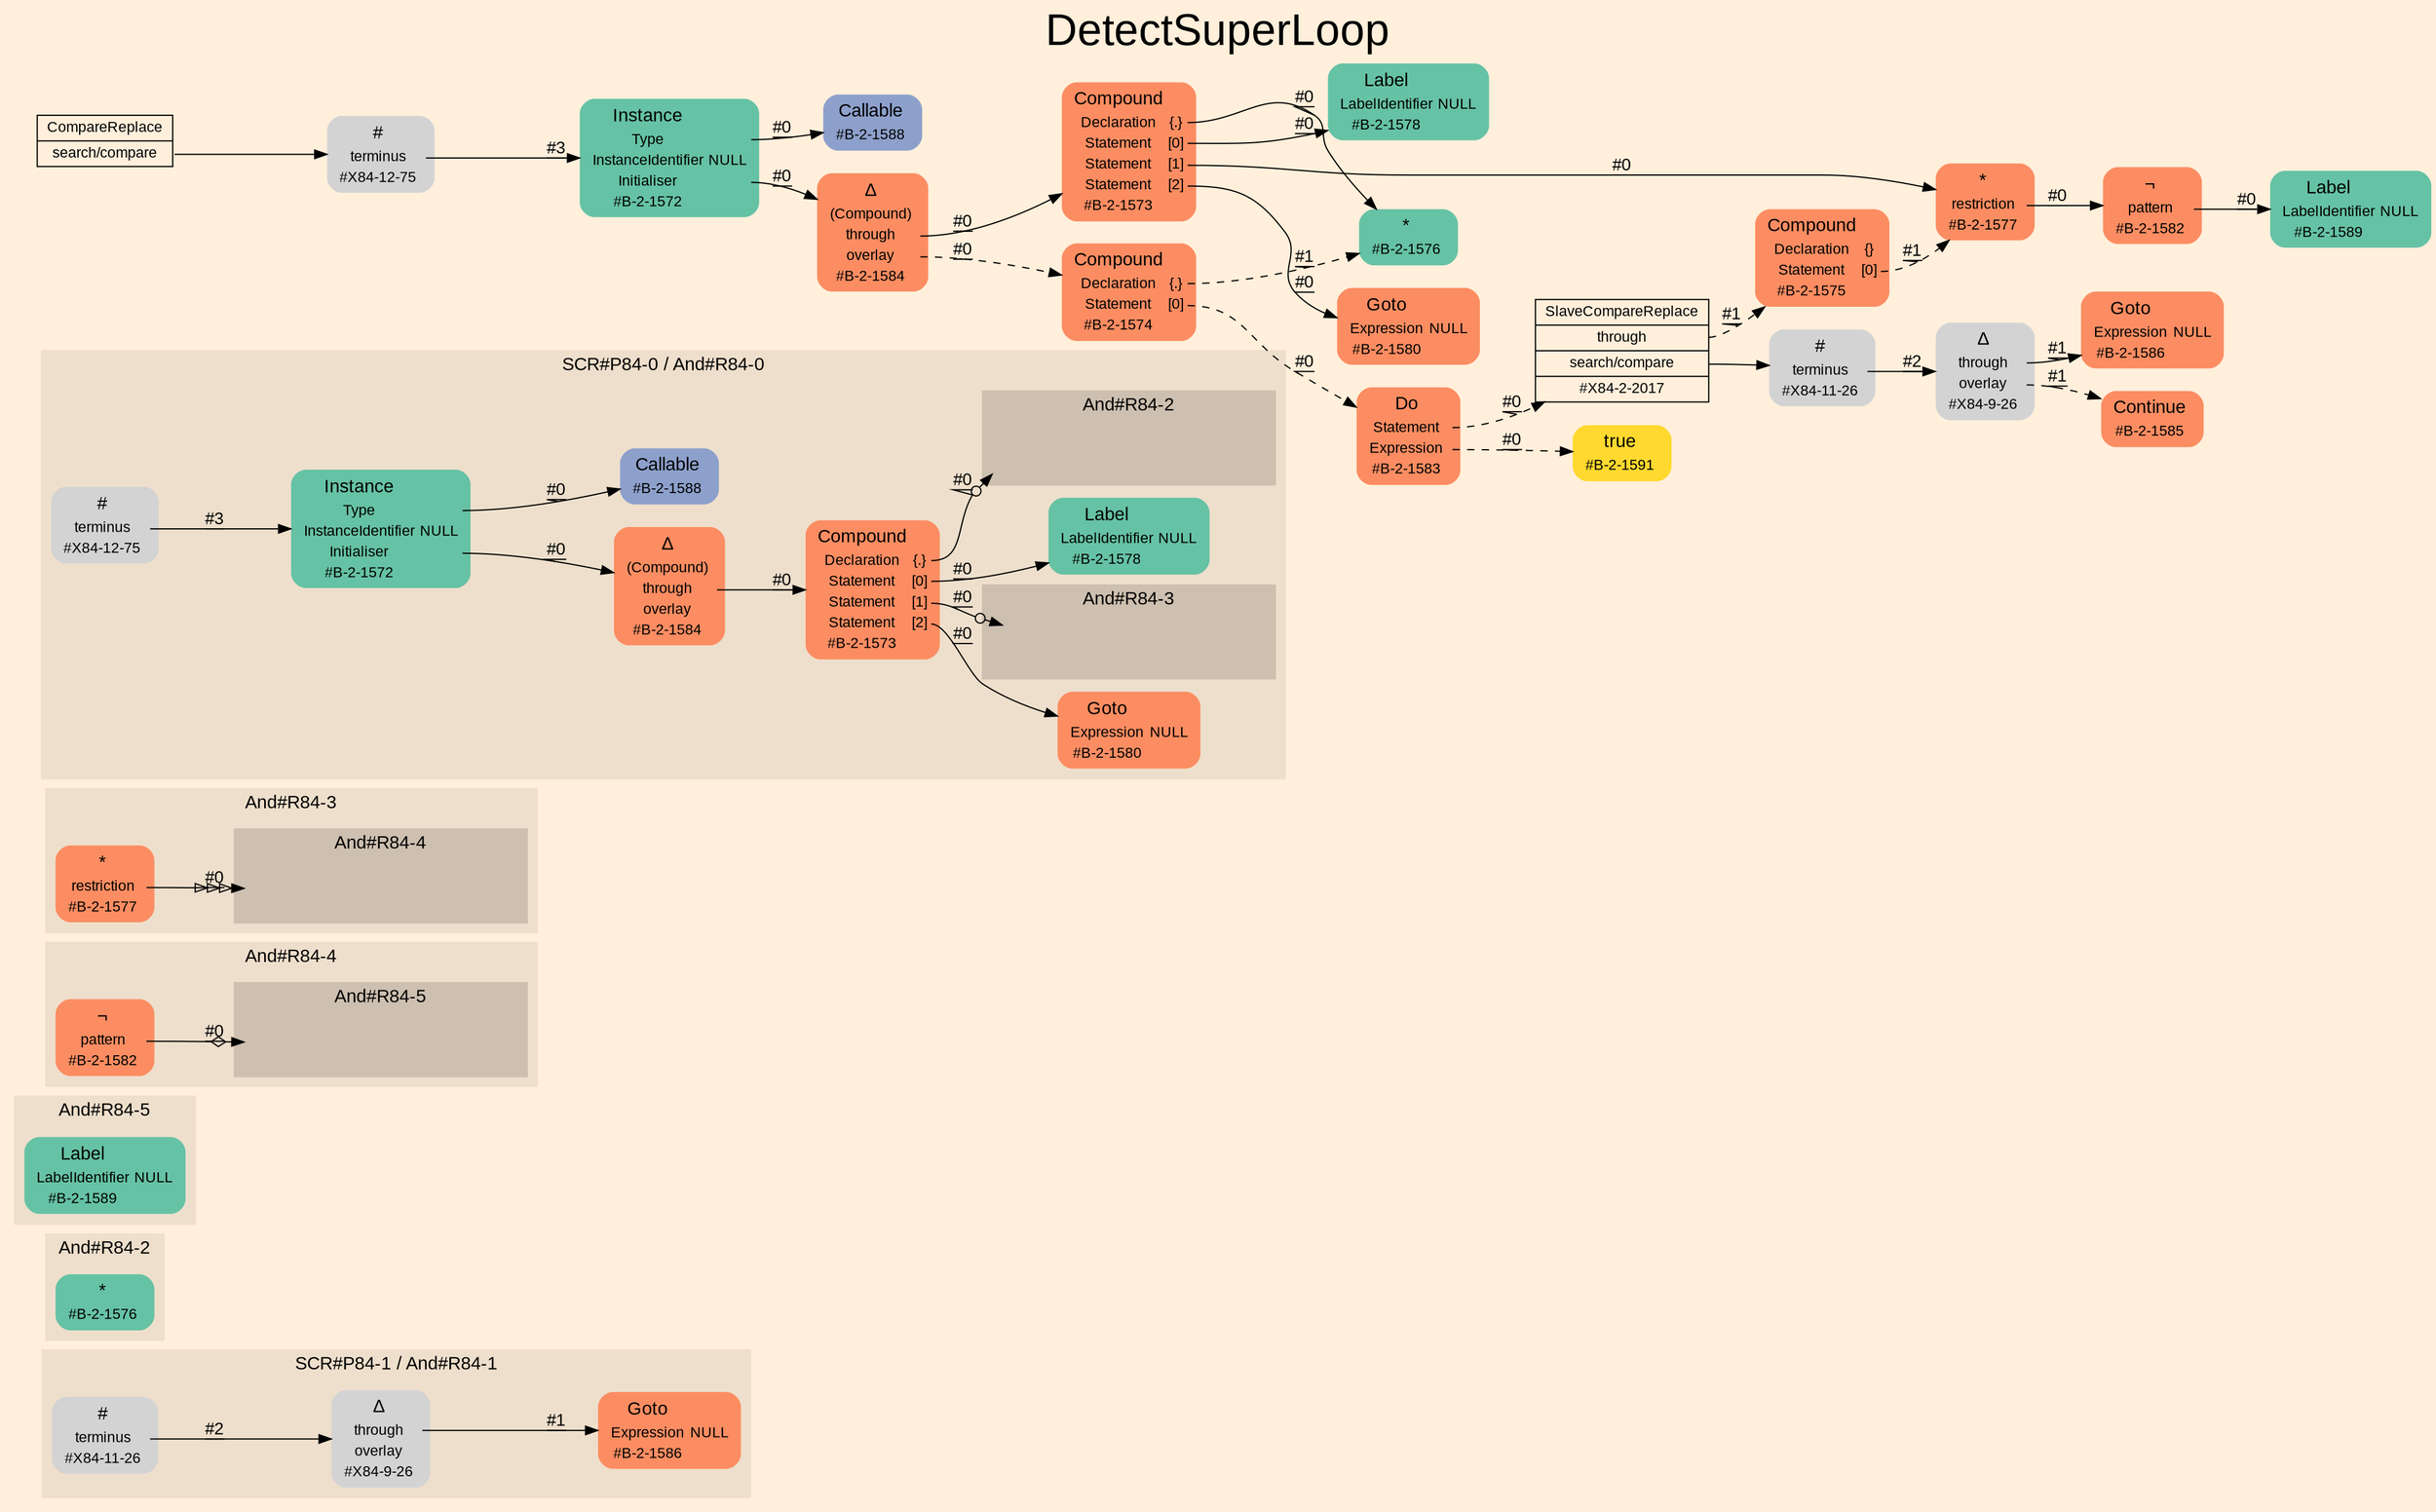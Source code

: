 digraph "DetectSuperLoop" {
label = "DetectSuperLoop"
labelloc = t
fontsize = "36"
graph [
    rankdir = "LR"
    ranksep = 0.3
    bgcolor = antiquewhite1
    color = black
    fontcolor = black
    fontname = "Arial"
];
node [
    fontname = "Arial"
];
edge [
    fontname = "Arial"
];

// -------------------- figure And#R84-1 --------------------
// -------- region And#R84-1 ----------
subgraph "clusterAnd#R84-1" {
    label = "SCR#P84-1 / And#R84-1"
    style = "filled"
    color = antiquewhite2
    fontsize = "15"
    "And#R84-1/#X84-11-26" [
        // -------- block And#R84-1/#X84-11-26 ----------
        shape = "plaintext"
        label = <<TABLE BORDER="0" CELLBORDER="0" CELLSPACING="0">
         <TR><TD><FONT POINT-SIZE="15.0">#</FONT></TD><TD></TD></TR>
         <TR><TD>terminus</TD><TD PORT="port0"></TD></TR>
         <TR><TD>#X84-11-26</TD><TD PORT="port1"></TD></TR>
        </TABLE>>
        style = "rounded,filled"
        fontsize = "12"
    ];
    
    "And#R84-1/#X84-9-26" [
        // -------- block And#R84-1/#X84-9-26 ----------
        shape = "plaintext"
        label = <<TABLE BORDER="0" CELLBORDER="0" CELLSPACING="0">
         <TR><TD><FONT POINT-SIZE="15.0">Δ</FONT></TD><TD></TD></TR>
         <TR><TD>through</TD><TD PORT="port0"></TD></TR>
         <TR><TD>overlay</TD><TD PORT="port1"></TD></TR>
         <TR><TD>#X84-9-26</TD><TD PORT="port2"></TD></TR>
        </TABLE>>
        style = "rounded,filled"
        fontsize = "12"
    ];
    
    "And#R84-1/#B-2-1586" [
        // -------- block And#R84-1/#B-2-1586 ----------
        shape = "plaintext"
        fillcolor = "/set28/2"
        label = <<TABLE BORDER="0" CELLBORDER="0" CELLSPACING="0">
         <TR><TD><FONT POINT-SIZE="15.0">Goto</FONT></TD><TD></TD></TR>
         <TR><TD>Expression</TD><TD PORT="port0">NULL</TD></TR>
         <TR><TD>#B-2-1586</TD><TD PORT="port1"></TD></TR>
        </TABLE>>
        style = "rounded,filled"
        fontsize = "12"
    ];
    
}

"And#R84-1/#X84-11-26":port0 -> "And#R84-1/#X84-9-26" [
    label = "#2"
    decorate = true
    color = black
    fontcolor = black
];

"And#R84-1/#X84-9-26":port0 -> "And#R84-1/#B-2-1586" [
    label = "#1"
    decorate = true
    color = black
    fontcolor = black
];


// -------------------- figure And#R84-2 --------------------
// -------- region And#R84-2 ----------
subgraph "clusterAnd#R84-2" {
    label = "And#R84-2"
    style = "filled"
    color = antiquewhite2
    fontsize = "15"
    "And#R84-2/#B-2-1576" [
        // -------- block And#R84-2/#B-2-1576 ----------
        shape = "plaintext"
        fillcolor = "/set28/1"
        label = <<TABLE BORDER="0" CELLBORDER="0" CELLSPACING="0">
         <TR><TD><FONT POINT-SIZE="15.0">*</FONT></TD><TD></TD></TR>
         <TR><TD>#B-2-1576</TD><TD PORT="port0"></TD></TR>
        </TABLE>>
        style = "rounded,filled"
        fontsize = "12"
    ];
    
}


// -------------------- figure And#R84-5 --------------------
// -------- region And#R84-5 ----------
subgraph "clusterAnd#R84-5" {
    label = "And#R84-5"
    style = "filled"
    color = antiquewhite2
    fontsize = "15"
    "And#R84-5/#B-2-1589" [
        // -------- block And#R84-5/#B-2-1589 ----------
        shape = "plaintext"
        fillcolor = "/set28/1"
        label = <<TABLE BORDER="0" CELLBORDER="0" CELLSPACING="0">
         <TR><TD><FONT POINT-SIZE="15.0">Label</FONT></TD><TD></TD></TR>
         <TR><TD>LabelIdentifier</TD><TD PORT="port0">NULL</TD></TR>
         <TR><TD>#B-2-1589</TD><TD PORT="port1"></TD></TR>
        </TABLE>>
        style = "rounded,filled"
        fontsize = "12"
    ];
    
}


// -------------------- figure And#R84-4 --------------------
// -------- region And#R84-4 ----------
subgraph "clusterAnd#R84-4" {
    label = "And#R84-4"
    style = "filled"
    color = antiquewhite2
    fontsize = "15"
    "And#R84-4/#B-2-1582" [
        // -------- block And#R84-4/#B-2-1582 ----------
        shape = "plaintext"
        fillcolor = "/set28/2"
        label = <<TABLE BORDER="0" CELLBORDER="0" CELLSPACING="0">
         <TR><TD><FONT POINT-SIZE="15.0">¬</FONT></TD><TD></TD></TR>
         <TR><TD>pattern</TD><TD PORT="port0"></TD></TR>
         <TR><TD>#B-2-1582</TD><TD PORT="port1"></TD></TR>
        </TABLE>>
        style = "rounded,filled"
        fontsize = "12"
    ];
    
    // -------- region And#R84-4/And#R84-5 ----------
    subgraph "clusterAnd#R84-4/And#R84-5" {
        label = "And#R84-5"
        style = "filled"
        color = antiquewhite3
        fontsize = "15"
        "And#R84-4/And#R84-5/#B-2-1589" [
            // -------- block And#R84-4/And#R84-5/#B-2-1589 ----------
            shape = none
            fillcolor = "/set28/1"
            style = "invisible"
        ];
        
    }
    
}

"And#R84-4/#B-2-1582":port0 -> "And#R84-4/And#R84-5/#B-2-1589" [
    arrowhead="normalnoneodiamond"
    label = "#0"
    decorate = true
    color = black
    fontcolor = black
];


// -------------------- figure And#R84-3 --------------------
// -------- region And#R84-3 ----------
subgraph "clusterAnd#R84-3" {
    label = "And#R84-3"
    style = "filled"
    color = antiquewhite2
    fontsize = "15"
    "And#R84-3/#B-2-1577" [
        // -------- block And#R84-3/#B-2-1577 ----------
        shape = "plaintext"
        fillcolor = "/set28/2"
        label = <<TABLE BORDER="0" CELLBORDER="0" CELLSPACING="0">
         <TR><TD><FONT POINT-SIZE="15.0">*</FONT></TD><TD></TD></TR>
         <TR><TD>restriction</TD><TD PORT="port0"></TD></TR>
         <TR><TD>#B-2-1577</TD><TD PORT="port1"></TD></TR>
        </TABLE>>
        style = "rounded,filled"
        fontsize = "12"
    ];
    
    // -------- region And#R84-3/And#R84-4 ----------
    subgraph "clusterAnd#R84-3/And#R84-4" {
        label = "And#R84-4"
        style = "filled"
        color = antiquewhite3
        fontsize = "15"
        "And#R84-3/And#R84-4/#B-2-1582" [
            // -------- block And#R84-3/And#R84-4/#B-2-1582 ----------
            shape = none
            fillcolor = "/set28/2"
            style = "invisible"
        ];
        
    }
    
}

"And#R84-3/#B-2-1577":port0 -> "And#R84-3/And#R84-4/#B-2-1582" [
    arrowhead="normalonormalonormalonormal"
    label = "#0"
    decorate = true
    color = black
    fontcolor = black
];


// -------------------- figure And#R84-0 --------------------
// -------- region And#R84-0 ----------
subgraph "clusterAnd#R84-0" {
    label = "SCR#P84-0 / And#R84-0"
    style = "filled"
    color = antiquewhite2
    fontsize = "15"
    "And#R84-0/#B-2-1578" [
        // -------- block And#R84-0/#B-2-1578 ----------
        shape = "plaintext"
        fillcolor = "/set28/1"
        label = <<TABLE BORDER="0" CELLBORDER="0" CELLSPACING="0">
         <TR><TD><FONT POINT-SIZE="15.0">Label</FONT></TD><TD></TD></TR>
         <TR><TD>LabelIdentifier</TD><TD PORT="port0">NULL</TD></TR>
         <TR><TD>#B-2-1578</TD><TD PORT="port1"></TD></TR>
        </TABLE>>
        style = "rounded,filled"
        fontsize = "12"
    ];
    
    "And#R84-0/#B-2-1588" [
        // -------- block And#R84-0/#B-2-1588 ----------
        shape = "plaintext"
        fillcolor = "/set28/3"
        label = <<TABLE BORDER="0" CELLBORDER="0" CELLSPACING="0">
         <TR><TD><FONT POINT-SIZE="15.0">Callable</FONT></TD><TD></TD></TR>
         <TR><TD>#B-2-1588</TD><TD PORT="port0"></TD></TR>
        </TABLE>>
        style = "rounded,filled"
        fontsize = "12"
    ];
    
    "And#R84-0/#B-2-1584" [
        // -------- block And#R84-0/#B-2-1584 ----------
        shape = "plaintext"
        fillcolor = "/set28/2"
        label = <<TABLE BORDER="0" CELLBORDER="0" CELLSPACING="0">
         <TR><TD><FONT POINT-SIZE="15.0">Δ</FONT></TD><TD></TD></TR>
         <TR><TD>(Compound)</TD><TD PORT="port0"></TD></TR>
         <TR><TD>through</TD><TD PORT="port1"></TD></TR>
         <TR><TD>overlay</TD><TD PORT="port2"></TD></TR>
         <TR><TD>#B-2-1584</TD><TD PORT="port3"></TD></TR>
        </TABLE>>
        style = "rounded,filled"
        fontsize = "12"
    ];
    
    "And#R84-0/#B-2-1573" [
        // -------- block And#R84-0/#B-2-1573 ----------
        shape = "plaintext"
        fillcolor = "/set28/2"
        label = <<TABLE BORDER="0" CELLBORDER="0" CELLSPACING="0">
         <TR><TD><FONT POINT-SIZE="15.0">Compound</FONT></TD><TD></TD></TR>
         <TR><TD>Declaration</TD><TD PORT="port0">{.}</TD></TR>
         <TR><TD>Statement</TD><TD PORT="port1">[0]</TD></TR>
         <TR><TD>Statement</TD><TD PORT="port2">[1]</TD></TR>
         <TR><TD>Statement</TD><TD PORT="port3">[2]</TD></TR>
         <TR><TD>#B-2-1573</TD><TD PORT="port4"></TD></TR>
        </TABLE>>
        style = "rounded,filled"
        fontsize = "12"
    ];
    
    "And#R84-0/#B-2-1572" [
        // -------- block And#R84-0/#B-2-1572 ----------
        shape = "plaintext"
        fillcolor = "/set28/1"
        label = <<TABLE BORDER="0" CELLBORDER="0" CELLSPACING="0">
         <TR><TD><FONT POINT-SIZE="15.0">Instance</FONT></TD><TD></TD></TR>
         <TR><TD>Type</TD><TD PORT="port0"></TD></TR>
         <TR><TD>InstanceIdentifier</TD><TD PORT="port1">NULL</TD></TR>
         <TR><TD>Initialiser</TD><TD PORT="port2"></TD></TR>
         <TR><TD>#B-2-1572</TD><TD PORT="port3"></TD></TR>
        </TABLE>>
        style = "rounded,filled"
        fontsize = "12"
    ];
    
    "And#R84-0/#B-2-1580" [
        // -------- block And#R84-0/#B-2-1580 ----------
        shape = "plaintext"
        fillcolor = "/set28/2"
        label = <<TABLE BORDER="0" CELLBORDER="0" CELLSPACING="0">
         <TR><TD><FONT POINT-SIZE="15.0">Goto</FONT></TD><TD></TD></TR>
         <TR><TD>Expression</TD><TD PORT="port0">NULL</TD></TR>
         <TR><TD>#B-2-1580</TD><TD PORT="port1"></TD></TR>
        </TABLE>>
        style = "rounded,filled"
        fontsize = "12"
    ];
    
    "And#R84-0/#X84-12-75" [
        // -------- block And#R84-0/#X84-12-75 ----------
        shape = "plaintext"
        label = <<TABLE BORDER="0" CELLBORDER="0" CELLSPACING="0">
         <TR><TD><FONT POINT-SIZE="15.0">#</FONT></TD><TD></TD></TR>
         <TR><TD>terminus</TD><TD PORT="port0"></TD></TR>
         <TR><TD>#X84-12-75</TD><TD PORT="port1"></TD></TR>
        </TABLE>>
        style = "rounded,filled"
        fontsize = "12"
    ];
    
    // -------- region And#R84-0/And#R84-2 ----------
    subgraph "clusterAnd#R84-0/And#R84-2" {
        label = "And#R84-2"
        style = "filled"
        color = antiquewhite3
        fontsize = "15"
        "And#R84-0/And#R84-2/#B-2-1576" [
            // -------- block And#R84-0/And#R84-2/#B-2-1576 ----------
            shape = none
            fillcolor = "/set28/1"
            style = "invisible"
        ];
        
    }
    
    // -------- region And#R84-0/And#R84-3 ----------
    subgraph "clusterAnd#R84-0/And#R84-3" {
        label = "And#R84-3"
        style = "filled"
        color = antiquewhite3
        fontsize = "15"
        "And#R84-0/And#R84-3/#B-2-1577" [
            // -------- block And#R84-0/And#R84-3/#B-2-1577 ----------
            shape = none
            fillcolor = "/set28/2"
            style = "invisible"
        ];
        
    }
    
}

"And#R84-0/#B-2-1584":port1 -> "And#R84-0/#B-2-1573" [
    label = "#0"
    decorate = true
    color = black
    fontcolor = black
];

"And#R84-0/#B-2-1573":port0 -> "And#R84-0/And#R84-2/#B-2-1576" [
    arrowhead="normalnoneodot"
    label = "#0"
    decorate = true
    color = black
    fontcolor = black
];

"And#R84-0/#B-2-1573":port1 -> "And#R84-0/#B-2-1578" [
    label = "#0"
    decorate = true
    color = black
    fontcolor = black
];

"And#R84-0/#B-2-1573":port2 -> "And#R84-0/And#R84-3/#B-2-1577" [
    arrowhead="normalnoneodot"
    label = "#0"
    decorate = true
    color = black
    fontcolor = black
];

"And#R84-0/#B-2-1573":port3 -> "And#R84-0/#B-2-1580" [
    label = "#0"
    decorate = true
    color = black
    fontcolor = black
];

"And#R84-0/#B-2-1572":port0 -> "And#R84-0/#B-2-1588" [
    label = "#0"
    decorate = true
    color = black
    fontcolor = black
];

"And#R84-0/#B-2-1572":port2 -> "And#R84-0/#B-2-1584" [
    label = "#0"
    decorate = true
    color = black
    fontcolor = black
];

"And#R84-0/#X84-12-75":port0 -> "And#R84-0/#B-2-1572" [
    label = "#3"
    decorate = true
    color = black
    fontcolor = black
];


// -------------------- transformation figure --------------------
"CR#X84-10-84" [
    // -------- block CR#X84-10-84 ----------
    shape = "record"
    fillcolor = antiquewhite1
    label = "<fixed> CompareReplace | <port0> search/compare"
    style = "filled"
    fontsize = "12"
    color = black
    fontcolor = black
];

"#X84-12-75" [
    // -------- block #X84-12-75 ----------
    shape = "plaintext"
    label = <<TABLE BORDER="0" CELLBORDER="0" CELLSPACING="0">
     <TR><TD><FONT POINT-SIZE="15.0">#</FONT></TD><TD></TD></TR>
     <TR><TD>terminus</TD><TD PORT="port0"></TD></TR>
     <TR><TD>#X84-12-75</TD><TD PORT="port1"></TD></TR>
    </TABLE>>
    style = "rounded,filled"
    fontsize = "12"
];

"#B-2-1572" [
    // -------- block #B-2-1572 ----------
    shape = "plaintext"
    fillcolor = "/set28/1"
    label = <<TABLE BORDER="0" CELLBORDER="0" CELLSPACING="0">
     <TR><TD><FONT POINT-SIZE="15.0">Instance</FONT></TD><TD></TD></TR>
     <TR><TD>Type</TD><TD PORT="port0"></TD></TR>
     <TR><TD>InstanceIdentifier</TD><TD PORT="port1">NULL</TD></TR>
     <TR><TD>Initialiser</TD><TD PORT="port2"></TD></TR>
     <TR><TD>#B-2-1572</TD><TD PORT="port3"></TD></TR>
    </TABLE>>
    style = "rounded,filled"
    fontsize = "12"
];

"#B-2-1588" [
    // -------- block #B-2-1588 ----------
    shape = "plaintext"
    fillcolor = "/set28/3"
    label = <<TABLE BORDER="0" CELLBORDER="0" CELLSPACING="0">
     <TR><TD><FONT POINT-SIZE="15.0">Callable</FONT></TD><TD></TD></TR>
     <TR><TD>#B-2-1588</TD><TD PORT="port0"></TD></TR>
    </TABLE>>
    style = "rounded,filled"
    fontsize = "12"
];

"#B-2-1584" [
    // -------- block #B-2-1584 ----------
    shape = "plaintext"
    fillcolor = "/set28/2"
    label = <<TABLE BORDER="0" CELLBORDER="0" CELLSPACING="0">
     <TR><TD><FONT POINT-SIZE="15.0">Δ</FONT></TD><TD></TD></TR>
     <TR><TD>(Compound)</TD><TD PORT="port0"></TD></TR>
     <TR><TD>through</TD><TD PORT="port1"></TD></TR>
     <TR><TD>overlay</TD><TD PORT="port2"></TD></TR>
     <TR><TD>#B-2-1584</TD><TD PORT="port3"></TD></TR>
    </TABLE>>
    style = "rounded,filled"
    fontsize = "12"
];

"#B-2-1573" [
    // -------- block #B-2-1573 ----------
    shape = "plaintext"
    fillcolor = "/set28/2"
    label = <<TABLE BORDER="0" CELLBORDER="0" CELLSPACING="0">
     <TR><TD><FONT POINT-SIZE="15.0">Compound</FONT></TD><TD></TD></TR>
     <TR><TD>Declaration</TD><TD PORT="port0">{.}</TD></TR>
     <TR><TD>Statement</TD><TD PORT="port1">[0]</TD></TR>
     <TR><TD>Statement</TD><TD PORT="port2">[1]</TD></TR>
     <TR><TD>Statement</TD><TD PORT="port3">[2]</TD></TR>
     <TR><TD>#B-2-1573</TD><TD PORT="port4"></TD></TR>
    </TABLE>>
    style = "rounded,filled"
    fontsize = "12"
];

"#B-2-1576" [
    // -------- block #B-2-1576 ----------
    shape = "plaintext"
    fillcolor = "/set28/1"
    label = <<TABLE BORDER="0" CELLBORDER="0" CELLSPACING="0">
     <TR><TD><FONT POINT-SIZE="15.0">*</FONT></TD><TD></TD></TR>
     <TR><TD>#B-2-1576</TD><TD PORT="port0"></TD></TR>
    </TABLE>>
    style = "rounded,filled"
    fontsize = "12"
];

"#B-2-1578" [
    // -------- block #B-2-1578 ----------
    shape = "plaintext"
    fillcolor = "/set28/1"
    label = <<TABLE BORDER="0" CELLBORDER="0" CELLSPACING="0">
     <TR><TD><FONT POINT-SIZE="15.0">Label</FONT></TD><TD></TD></TR>
     <TR><TD>LabelIdentifier</TD><TD PORT="port0">NULL</TD></TR>
     <TR><TD>#B-2-1578</TD><TD PORT="port1"></TD></TR>
    </TABLE>>
    style = "rounded,filled"
    fontsize = "12"
];

"#B-2-1577" [
    // -------- block #B-2-1577 ----------
    shape = "plaintext"
    fillcolor = "/set28/2"
    label = <<TABLE BORDER="0" CELLBORDER="0" CELLSPACING="0">
     <TR><TD><FONT POINT-SIZE="15.0">*</FONT></TD><TD></TD></TR>
     <TR><TD>restriction</TD><TD PORT="port0"></TD></TR>
     <TR><TD>#B-2-1577</TD><TD PORT="port1"></TD></TR>
    </TABLE>>
    style = "rounded,filled"
    fontsize = "12"
];

"#B-2-1582" [
    // -------- block #B-2-1582 ----------
    shape = "plaintext"
    fillcolor = "/set28/2"
    label = <<TABLE BORDER="0" CELLBORDER="0" CELLSPACING="0">
     <TR><TD><FONT POINT-SIZE="15.0">¬</FONT></TD><TD></TD></TR>
     <TR><TD>pattern</TD><TD PORT="port0"></TD></TR>
     <TR><TD>#B-2-1582</TD><TD PORT="port1"></TD></TR>
    </TABLE>>
    style = "rounded,filled"
    fontsize = "12"
];

"#B-2-1589" [
    // -------- block #B-2-1589 ----------
    shape = "plaintext"
    fillcolor = "/set28/1"
    label = <<TABLE BORDER="0" CELLBORDER="0" CELLSPACING="0">
     <TR><TD><FONT POINT-SIZE="15.0">Label</FONT></TD><TD></TD></TR>
     <TR><TD>LabelIdentifier</TD><TD PORT="port0">NULL</TD></TR>
     <TR><TD>#B-2-1589</TD><TD PORT="port1"></TD></TR>
    </TABLE>>
    style = "rounded,filled"
    fontsize = "12"
];

"#B-2-1580" [
    // -------- block #B-2-1580 ----------
    shape = "plaintext"
    fillcolor = "/set28/2"
    label = <<TABLE BORDER="0" CELLBORDER="0" CELLSPACING="0">
     <TR><TD><FONT POINT-SIZE="15.0">Goto</FONT></TD><TD></TD></TR>
     <TR><TD>Expression</TD><TD PORT="port0">NULL</TD></TR>
     <TR><TD>#B-2-1580</TD><TD PORT="port1"></TD></TR>
    </TABLE>>
    style = "rounded,filled"
    fontsize = "12"
];

"#B-2-1574" [
    // -------- block #B-2-1574 ----------
    shape = "plaintext"
    fillcolor = "/set28/2"
    label = <<TABLE BORDER="0" CELLBORDER="0" CELLSPACING="0">
     <TR><TD><FONT POINT-SIZE="15.0">Compound</FONT></TD><TD></TD></TR>
     <TR><TD>Declaration</TD><TD PORT="port0">{.}</TD></TR>
     <TR><TD>Statement</TD><TD PORT="port1">[0]</TD></TR>
     <TR><TD>#B-2-1574</TD><TD PORT="port2"></TD></TR>
    </TABLE>>
    style = "rounded,filled"
    fontsize = "12"
];

"#B-2-1583" [
    // -------- block #B-2-1583 ----------
    shape = "plaintext"
    fillcolor = "/set28/2"
    label = <<TABLE BORDER="0" CELLBORDER="0" CELLSPACING="0">
     <TR><TD><FONT POINT-SIZE="15.0">Do</FONT></TD><TD></TD></TR>
     <TR><TD>Statement</TD><TD PORT="port0"></TD></TR>
     <TR><TD>Expression</TD><TD PORT="port1"></TD></TR>
     <TR><TD>#B-2-1583</TD><TD PORT="port2"></TD></TR>
    </TABLE>>
    style = "rounded,filled"
    fontsize = "12"
];

"#X84-2-2017" [
    // -------- block #X84-2-2017 ----------
    shape = "record"
    fillcolor = antiquewhite1
    label = "<fixed> SlaveCompareReplace | <port0> through | <port1> search/compare | <port2> #X84-2-2017"
    style = "filled"
    fontsize = "12"
    color = black
    fontcolor = black
];

"#B-2-1575" [
    // -------- block #B-2-1575 ----------
    shape = "plaintext"
    fillcolor = "/set28/2"
    label = <<TABLE BORDER="0" CELLBORDER="0" CELLSPACING="0">
     <TR><TD><FONT POINT-SIZE="15.0">Compound</FONT></TD><TD></TD></TR>
     <TR><TD>Declaration</TD><TD PORT="port0">{}</TD></TR>
     <TR><TD>Statement</TD><TD PORT="port1">[0]</TD></TR>
     <TR><TD>#B-2-1575</TD><TD PORT="port2"></TD></TR>
    </TABLE>>
    style = "rounded,filled"
    fontsize = "12"
];

"#X84-11-26" [
    // -------- block #X84-11-26 ----------
    shape = "plaintext"
    label = <<TABLE BORDER="0" CELLBORDER="0" CELLSPACING="0">
     <TR><TD><FONT POINT-SIZE="15.0">#</FONT></TD><TD></TD></TR>
     <TR><TD>terminus</TD><TD PORT="port0"></TD></TR>
     <TR><TD>#X84-11-26</TD><TD PORT="port1"></TD></TR>
    </TABLE>>
    style = "rounded,filled"
    fontsize = "12"
];

"#X84-9-26" [
    // -------- block #X84-9-26 ----------
    shape = "plaintext"
    label = <<TABLE BORDER="0" CELLBORDER="0" CELLSPACING="0">
     <TR><TD><FONT POINT-SIZE="15.0">Δ</FONT></TD><TD></TD></TR>
     <TR><TD>through</TD><TD PORT="port0"></TD></TR>
     <TR><TD>overlay</TD><TD PORT="port1"></TD></TR>
     <TR><TD>#X84-9-26</TD><TD PORT="port2"></TD></TR>
    </TABLE>>
    style = "rounded,filled"
    fontsize = "12"
];

"#B-2-1586" [
    // -------- block #B-2-1586 ----------
    shape = "plaintext"
    fillcolor = "/set28/2"
    label = <<TABLE BORDER="0" CELLBORDER="0" CELLSPACING="0">
     <TR><TD><FONT POINT-SIZE="15.0">Goto</FONT></TD><TD></TD></TR>
     <TR><TD>Expression</TD><TD PORT="port0">NULL</TD></TR>
     <TR><TD>#B-2-1586</TD><TD PORT="port1"></TD></TR>
    </TABLE>>
    style = "rounded,filled"
    fontsize = "12"
];

"#B-2-1585" [
    // -------- block #B-2-1585 ----------
    shape = "plaintext"
    fillcolor = "/set28/2"
    label = <<TABLE BORDER="0" CELLBORDER="0" CELLSPACING="0">
     <TR><TD><FONT POINT-SIZE="15.0">Continue</FONT></TD><TD></TD></TR>
     <TR><TD>#B-2-1585</TD><TD PORT="port0"></TD></TR>
    </TABLE>>
    style = "rounded,filled"
    fontsize = "12"
];

"#B-2-1591" [
    // -------- block #B-2-1591 ----------
    shape = "plaintext"
    fillcolor = "/set28/6"
    label = <<TABLE BORDER="0" CELLBORDER="0" CELLSPACING="0">
     <TR><TD><FONT POINT-SIZE="15.0">true</FONT></TD><TD></TD></TR>
     <TR><TD>#B-2-1591</TD><TD PORT="port0"></TD></TR>
    </TABLE>>
    style = "rounded,filled"
    fontsize = "12"
];

"CR#X84-10-84":port0 -> "#X84-12-75" [
    label = ""
    decorate = true
    color = black
    fontcolor = black
];

"#X84-12-75":port0 -> "#B-2-1572" [
    label = "#3"
    decorate = true
    color = black
    fontcolor = black
];

"#B-2-1572":port0 -> "#B-2-1588" [
    label = "#0"
    decorate = true
    color = black
    fontcolor = black
];

"#B-2-1572":port2 -> "#B-2-1584" [
    label = "#0"
    decorate = true
    color = black
    fontcolor = black
];

"#B-2-1584":port1 -> "#B-2-1573" [
    label = "#0"
    decorate = true
    color = black
    fontcolor = black
];

"#B-2-1584":port2 -> "#B-2-1574" [
    style="dashed"
    label = "#0"
    decorate = true
    color = black
    fontcolor = black
];

"#B-2-1573":port0 -> "#B-2-1576" [
    label = "#0"
    decorate = true
    color = black
    fontcolor = black
];

"#B-2-1573":port1 -> "#B-2-1578" [
    label = "#0"
    decorate = true
    color = black
    fontcolor = black
];

"#B-2-1573":port2 -> "#B-2-1577" [
    label = "#0"
    decorate = true
    color = black
    fontcolor = black
];

"#B-2-1573":port3 -> "#B-2-1580" [
    label = "#0"
    decorate = true
    color = black
    fontcolor = black
];

"#B-2-1577":port0 -> "#B-2-1582" [
    label = "#0"
    decorate = true
    color = black
    fontcolor = black
];

"#B-2-1582":port0 -> "#B-2-1589" [
    label = "#0"
    decorate = true
    color = black
    fontcolor = black
];

"#B-2-1574":port0 -> "#B-2-1576" [
    style="dashed"
    label = "#1"
    decorate = true
    color = black
    fontcolor = black
];

"#B-2-1574":port1 -> "#B-2-1583" [
    style="dashed"
    label = "#0"
    decorate = true
    color = black
    fontcolor = black
];

"#B-2-1583":port0 -> "#X84-2-2017" [
    style="dashed"
    label = "#0"
    decorate = true
    color = black
    fontcolor = black
];

"#B-2-1583":port1 -> "#B-2-1591" [
    style="dashed"
    label = "#0"
    decorate = true
    color = black
    fontcolor = black
];

"#X84-2-2017":port0 -> "#B-2-1575" [
    style="dashed"
    label = "#1"
    decorate = true
    color = black
    fontcolor = black
];

"#X84-2-2017":port1 -> "#X84-11-26" [
    label = ""
    decorate = true
    color = black
    fontcolor = black
];

"#B-2-1575":port1 -> "#B-2-1577" [
    style="dashed"
    label = "#1"
    decorate = true
    color = black
    fontcolor = black
];

"#X84-11-26":port0 -> "#X84-9-26" [
    label = "#2"
    decorate = true
    color = black
    fontcolor = black
];

"#X84-9-26":port0 -> "#B-2-1586" [
    label = "#1"
    decorate = true
    color = black
    fontcolor = black
];

"#X84-9-26":port1 -> "#B-2-1585" [
    style="dashed"
    label = "#1"
    decorate = true
    color = black
    fontcolor = black
];


}
